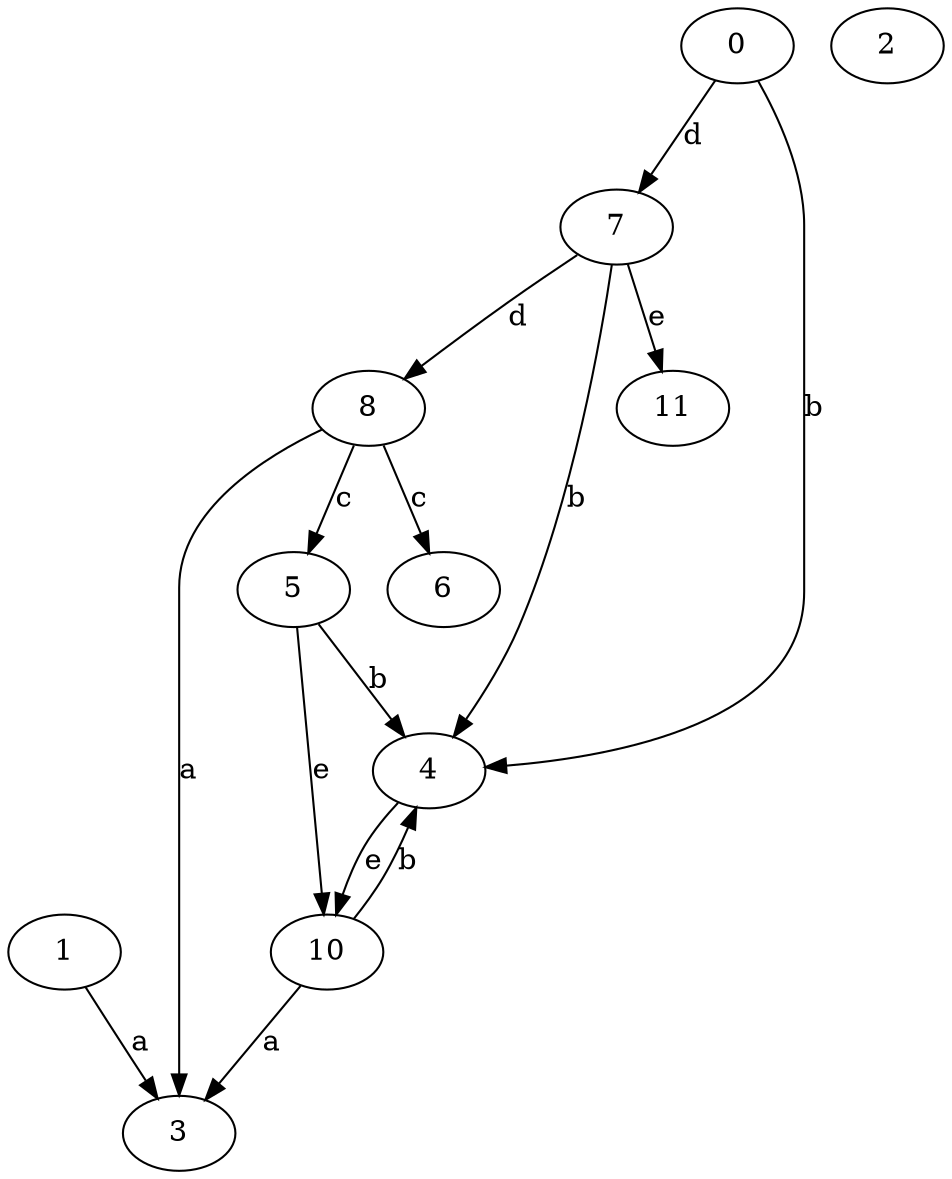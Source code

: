 strict digraph  {
1;
2;
3;
4;
5;
0;
6;
7;
8;
10;
11;
1 -> 3  [label=a];
4 -> 10  [label=e];
5 -> 4  [label=b];
5 -> 10  [label=e];
0 -> 4  [label=b];
0 -> 7  [label=d];
7 -> 4  [label=b];
7 -> 8  [label=d];
7 -> 11  [label=e];
8 -> 3  [label=a];
8 -> 5  [label=c];
8 -> 6  [label=c];
10 -> 3  [label=a];
10 -> 4  [label=b];
}

